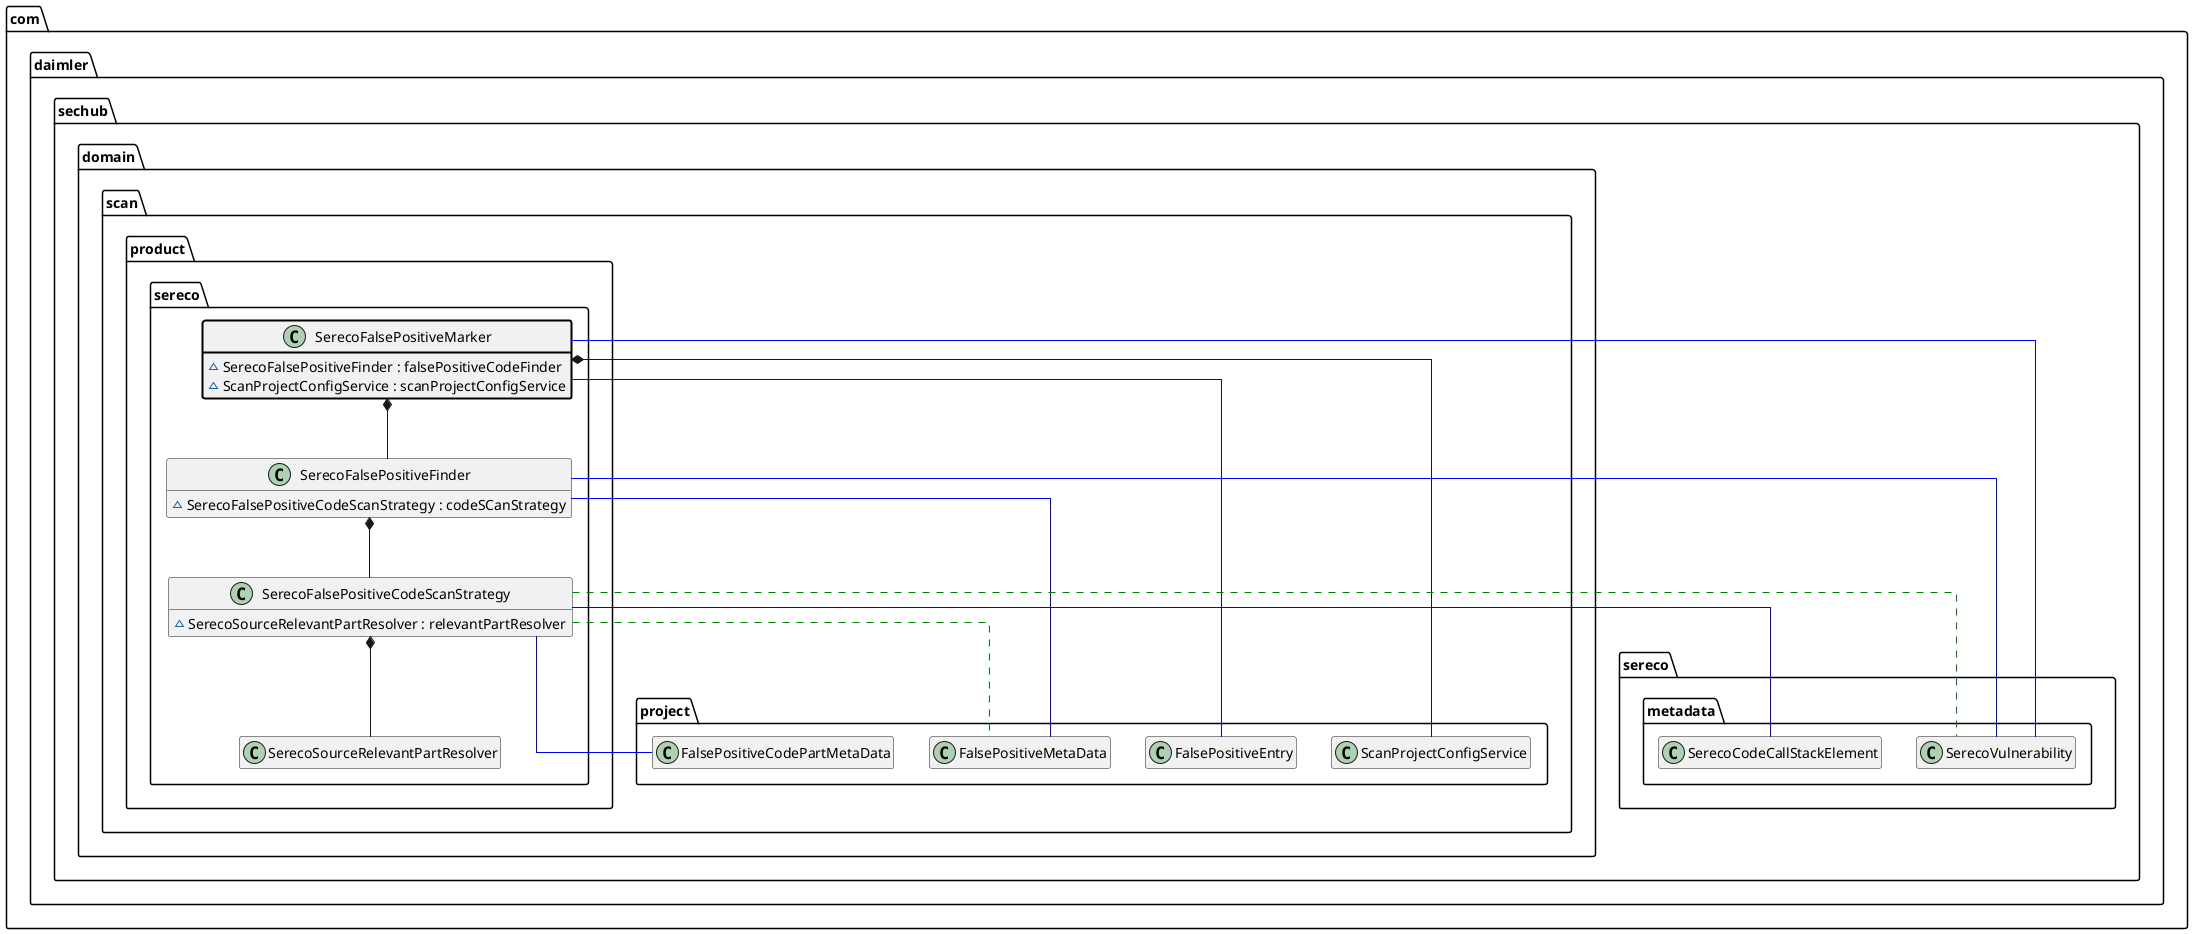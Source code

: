 @startuml
skinparam linetype ortho
hide empty methods
hide empty fields
package com.daimler.sechub.domain.scan.product.sereco{
'com.daimler.sechub.domain.scan.product.sereco.SerecoFalsePositiveMarker
   class SerecoFalsePositiveMarker ##[bold]black {
    ~SerecoFalsePositiveFinder : falsePositiveCodeFinder
    ~ScanProjectConfigService : scanProjectConfigService
  }
  SerecoFalsePositiveMarker *-- SerecoFalsePositiveFinder
  SerecoFalsePositiveMarker -[#blue]- com.daimler.sechub.domain.scan.project.FalsePositiveEntry
  SerecoFalsePositiveMarker *-- com.daimler.sechub.domain.scan.project.ScanProjectConfigService
  SerecoFalsePositiveMarker -[#blue]- com.daimler.sechub.sereco.metadata.SerecoVulnerability
'com.daimler.sechub.domain.scan.product.sereco.SerecoFalsePositiveFinder
   class SerecoFalsePositiveFinder{
    ~SerecoFalsePositiveCodeScanStrategy : codeSCanStrategy
  }
  SerecoFalsePositiveFinder *-- SerecoFalsePositiveCodeScanStrategy
  SerecoFalsePositiveFinder -[#blue]- com.daimler.sechub.domain.scan.project.FalsePositiveMetaData
  SerecoFalsePositiveFinder -[#blue]- com.daimler.sechub.sereco.metadata.SerecoVulnerability
'com.daimler.sechub.domain.scan.product.sereco.SerecoFalsePositiveCodeScanStrategy
   class SerecoFalsePositiveCodeScanStrategy{
    ~SerecoSourceRelevantPartResolver : relevantPartResolver
  }
  SerecoFalsePositiveCodeScanStrategy *-- SerecoSourceRelevantPartResolver
  SerecoFalsePositiveCodeScanStrategy -[#blue]- com.daimler.sechub.domain.scan.project.FalsePositiveCodePartMetaData
  SerecoFalsePositiveCodeScanStrategy .[#green]. com.daimler.sechub.domain.scan.project.FalsePositiveMetaData
  SerecoFalsePositiveCodeScanStrategy -[#blue]- com.daimler.sechub.sereco.metadata.SerecoCodeCallStackElement
  SerecoFalsePositiveCodeScanStrategy .[#green]. com.daimler.sechub.sereco.metadata.SerecoVulnerability
'com.daimler.sechub.domain.scan.product.sereco.SerecoSourceRelevantPartResolver
   class SerecoSourceRelevantPartResolver{
  }
}

@enduml
